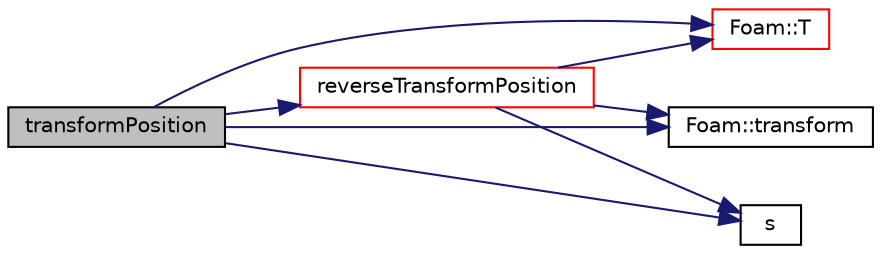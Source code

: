 digraph "transformPosition"
{
  bgcolor="transparent";
  edge [fontname="Helvetica",fontsize="10",labelfontname="Helvetica",labelfontsize="10"];
  node [fontname="Helvetica",fontsize="10",shape=record];
  rankdir="LR";
  Node998 [label="transformPosition",height=0.2,width=0.4,color="black", fillcolor="grey75", style="filled", fontcolor="black"];
  Node998 -> Node999 [color="midnightblue",fontsize="10",style="solid",fontname="Helvetica"];
  Node999 [label="reverseTransformPosition",height=0.2,width=0.4,color="red",URL="$a26077.html#aeeca279447574f32ccedc803ce07c667",tooltip="Transform a patch-based position from this side to nbr side. "];
  Node999 -> Node1000 [color="midnightblue",fontsize="10",style="solid",fontname="Helvetica"];
  Node1000 [label="Foam::T",height=0.2,width=0.4,color="red",URL="$a21851.html#ae57fda0abb14bb0944947c463c6e09d4"];
  Node999 -> Node1005 [color="midnightblue",fontsize="10",style="solid",fontname="Helvetica"];
  Node1005 [label="Foam::transform",height=0.2,width=0.4,color="black",URL="$a21851.html#a919915170941701c1223291531ad010c"];
  Node999 -> Node1006 [color="midnightblue",fontsize="10",style="solid",fontname="Helvetica"];
  Node1006 [label="s",height=0.2,width=0.4,color="black",URL="$a19343.html#abb9c4233033fad2ad0206cd4adad3b9f"];
  Node998 -> Node1006 [color="midnightblue",fontsize="10",style="solid",fontname="Helvetica"];
  Node998 -> Node1000 [color="midnightblue",fontsize="10",style="solid",fontname="Helvetica"];
  Node998 -> Node1005 [color="midnightblue",fontsize="10",style="solid",fontname="Helvetica"];
}

